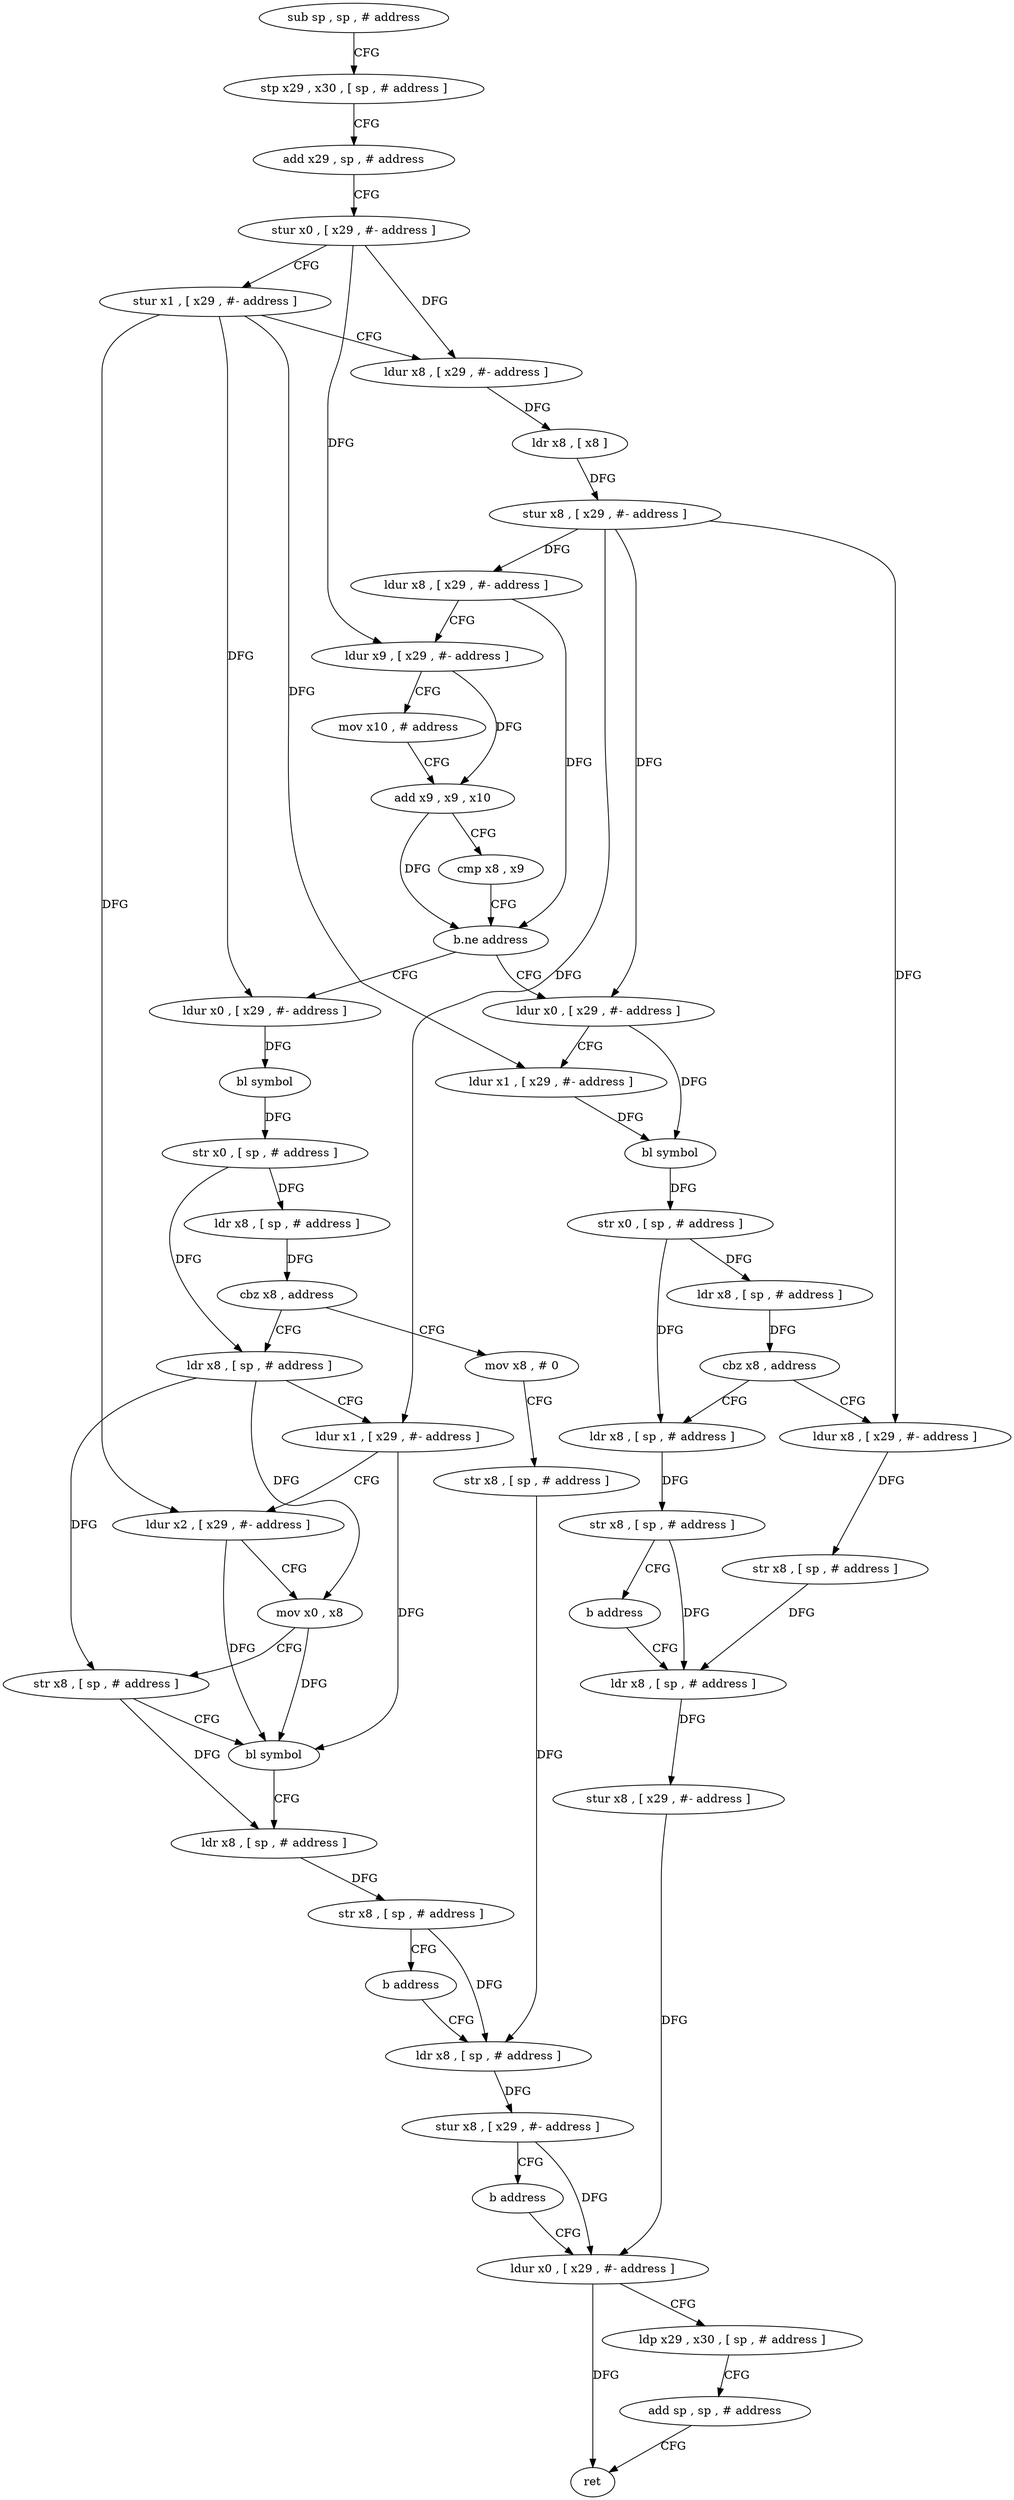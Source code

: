 digraph "func" {
"4318752" [label = "sub sp , sp , # address" ]
"4318756" [label = "stp x29 , x30 , [ sp , # address ]" ]
"4318760" [label = "add x29 , sp , # address" ]
"4318764" [label = "stur x0 , [ x29 , #- address ]" ]
"4318768" [label = "stur x1 , [ x29 , #- address ]" ]
"4318772" [label = "ldur x8 , [ x29 , #- address ]" ]
"4318776" [label = "ldr x8 , [ x8 ]" ]
"4318780" [label = "stur x8 , [ x29 , #- address ]" ]
"4318784" [label = "ldur x8 , [ x29 , #- address ]" ]
"4318788" [label = "ldur x9 , [ x29 , #- address ]" ]
"4318792" [label = "mov x10 , # address" ]
"4318796" [label = "add x9 , x9 , x10" ]
"4318800" [label = "cmp x8 , x9" ]
"4318804" [label = "b.ne address" ]
"4318884" [label = "ldur x0 , [ x29 , #- address ]" ]
"4318808" [label = "ldur x0 , [ x29 , #- address ]" ]
"4318888" [label = "ldur x1 , [ x29 , #- address ]" ]
"4318892" [label = "bl symbol" ]
"4318896" [label = "str x0 , [ sp , # address ]" ]
"4318900" [label = "ldr x8 , [ sp , # address ]" ]
"4318904" [label = "cbz x8 , address" ]
"4318920" [label = "ldur x8 , [ x29 , #- address ]" ]
"4318908" [label = "ldr x8 , [ sp , # address ]" ]
"4318812" [label = "bl symbol" ]
"4318816" [label = "str x0 , [ sp , # address ]" ]
"4318820" [label = "ldr x8 , [ sp , # address ]" ]
"4318824" [label = "cbz x8 , address" ]
"4318864" [label = "mov x8 , # 0" ]
"4318828" [label = "ldr x8 , [ sp , # address ]" ]
"4318924" [label = "str x8 , [ sp , # address ]" ]
"4318928" [label = "ldr x8 , [ sp , # address ]" ]
"4318912" [label = "str x8 , [ sp , # address ]" ]
"4318916" [label = "b address" ]
"4318868" [label = "str x8 , [ sp , # address ]" ]
"4318872" [label = "ldr x8 , [ sp , # address ]" ]
"4318832" [label = "ldur x1 , [ x29 , #- address ]" ]
"4318836" [label = "ldur x2 , [ x29 , #- address ]" ]
"4318840" [label = "mov x0 , x8" ]
"4318844" [label = "str x8 , [ sp , # address ]" ]
"4318848" [label = "bl symbol" ]
"4318852" [label = "ldr x8 , [ sp , # address ]" ]
"4318856" [label = "str x8 , [ sp , # address ]" ]
"4318860" [label = "b address" ]
"4318932" [label = "stur x8 , [ x29 , #- address ]" ]
"4318936" [label = "ldur x0 , [ x29 , #- address ]" ]
"4318940" [label = "ldp x29 , x30 , [ sp , # address ]" ]
"4318944" [label = "add sp , sp , # address" ]
"4318948" [label = "ret" ]
"4318876" [label = "stur x8 , [ x29 , #- address ]" ]
"4318880" [label = "b address" ]
"4318752" -> "4318756" [ label = "CFG" ]
"4318756" -> "4318760" [ label = "CFG" ]
"4318760" -> "4318764" [ label = "CFG" ]
"4318764" -> "4318768" [ label = "CFG" ]
"4318764" -> "4318772" [ label = "DFG" ]
"4318764" -> "4318788" [ label = "DFG" ]
"4318768" -> "4318772" [ label = "CFG" ]
"4318768" -> "4318888" [ label = "DFG" ]
"4318768" -> "4318808" [ label = "DFG" ]
"4318768" -> "4318836" [ label = "DFG" ]
"4318772" -> "4318776" [ label = "DFG" ]
"4318776" -> "4318780" [ label = "DFG" ]
"4318780" -> "4318784" [ label = "DFG" ]
"4318780" -> "4318884" [ label = "DFG" ]
"4318780" -> "4318920" [ label = "DFG" ]
"4318780" -> "4318832" [ label = "DFG" ]
"4318784" -> "4318788" [ label = "CFG" ]
"4318784" -> "4318804" [ label = "DFG" ]
"4318788" -> "4318792" [ label = "CFG" ]
"4318788" -> "4318796" [ label = "DFG" ]
"4318792" -> "4318796" [ label = "CFG" ]
"4318796" -> "4318800" [ label = "CFG" ]
"4318796" -> "4318804" [ label = "DFG" ]
"4318800" -> "4318804" [ label = "CFG" ]
"4318804" -> "4318884" [ label = "CFG" ]
"4318804" -> "4318808" [ label = "CFG" ]
"4318884" -> "4318888" [ label = "CFG" ]
"4318884" -> "4318892" [ label = "DFG" ]
"4318808" -> "4318812" [ label = "DFG" ]
"4318888" -> "4318892" [ label = "DFG" ]
"4318892" -> "4318896" [ label = "DFG" ]
"4318896" -> "4318900" [ label = "DFG" ]
"4318896" -> "4318908" [ label = "DFG" ]
"4318900" -> "4318904" [ label = "DFG" ]
"4318904" -> "4318920" [ label = "CFG" ]
"4318904" -> "4318908" [ label = "CFG" ]
"4318920" -> "4318924" [ label = "DFG" ]
"4318908" -> "4318912" [ label = "DFG" ]
"4318812" -> "4318816" [ label = "DFG" ]
"4318816" -> "4318820" [ label = "DFG" ]
"4318816" -> "4318828" [ label = "DFG" ]
"4318820" -> "4318824" [ label = "DFG" ]
"4318824" -> "4318864" [ label = "CFG" ]
"4318824" -> "4318828" [ label = "CFG" ]
"4318864" -> "4318868" [ label = "CFG" ]
"4318828" -> "4318832" [ label = "CFG" ]
"4318828" -> "4318840" [ label = "DFG" ]
"4318828" -> "4318844" [ label = "DFG" ]
"4318924" -> "4318928" [ label = "DFG" ]
"4318928" -> "4318932" [ label = "DFG" ]
"4318912" -> "4318916" [ label = "CFG" ]
"4318912" -> "4318928" [ label = "DFG" ]
"4318916" -> "4318928" [ label = "CFG" ]
"4318868" -> "4318872" [ label = "DFG" ]
"4318872" -> "4318876" [ label = "DFG" ]
"4318832" -> "4318836" [ label = "CFG" ]
"4318832" -> "4318848" [ label = "DFG" ]
"4318836" -> "4318840" [ label = "CFG" ]
"4318836" -> "4318848" [ label = "DFG" ]
"4318840" -> "4318844" [ label = "CFG" ]
"4318840" -> "4318848" [ label = "DFG" ]
"4318844" -> "4318848" [ label = "CFG" ]
"4318844" -> "4318852" [ label = "DFG" ]
"4318848" -> "4318852" [ label = "CFG" ]
"4318852" -> "4318856" [ label = "DFG" ]
"4318856" -> "4318860" [ label = "CFG" ]
"4318856" -> "4318872" [ label = "DFG" ]
"4318860" -> "4318872" [ label = "CFG" ]
"4318932" -> "4318936" [ label = "DFG" ]
"4318936" -> "4318940" [ label = "CFG" ]
"4318936" -> "4318948" [ label = "DFG" ]
"4318940" -> "4318944" [ label = "CFG" ]
"4318944" -> "4318948" [ label = "CFG" ]
"4318876" -> "4318880" [ label = "CFG" ]
"4318876" -> "4318936" [ label = "DFG" ]
"4318880" -> "4318936" [ label = "CFG" ]
}
